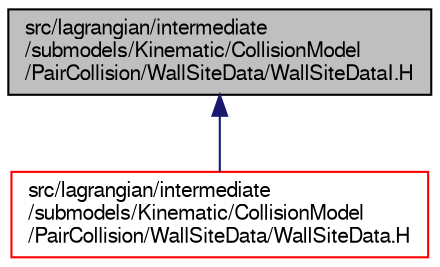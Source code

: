 digraph "src/lagrangian/intermediate/submodels/Kinematic/CollisionModel/PairCollision/WallSiteData/WallSiteDataI.H"
{
  bgcolor="transparent";
  edge [fontname="FreeSans",fontsize="10",labelfontname="FreeSans",labelfontsize="10"];
  node [fontname="FreeSans",fontsize="10",shape=record];
  Node1 [label="src/lagrangian/intermediate\l/submodels/Kinematic/CollisionModel\l/PairCollision/WallSiteData/WallSiteDataI.H",height=0.2,width=0.4,color="black", fillcolor="grey75", style="filled" fontcolor="black"];
  Node1 -> Node2 [dir="back",color="midnightblue",fontsize="10",style="solid",fontname="FreeSans"];
  Node2 [label="src/lagrangian/intermediate\l/submodels/Kinematic/CollisionModel\l/PairCollision/WallSiteData/WallSiteData.H",height=0.2,width=0.4,color="red",URL="$a06184.html"];
}
